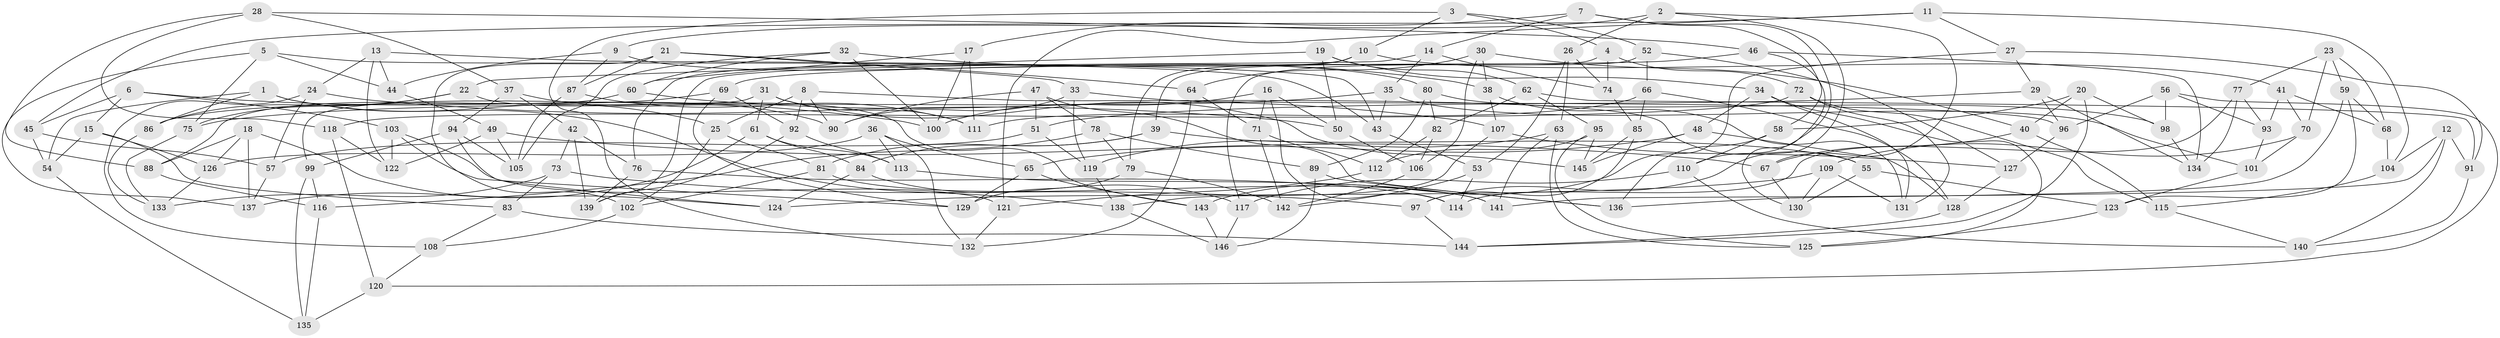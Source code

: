 // Generated by graph-tools (version 1.1) at 2025/50/03/09/25 03:50:54]
// undirected, 146 vertices, 292 edges
graph export_dot {
graph [start="1"]
  node [color=gray90,style=filled];
  1;
  2;
  3;
  4;
  5;
  6;
  7;
  8;
  9;
  10;
  11;
  12;
  13;
  14;
  15;
  16;
  17;
  18;
  19;
  20;
  21;
  22;
  23;
  24;
  25;
  26;
  27;
  28;
  29;
  30;
  31;
  32;
  33;
  34;
  35;
  36;
  37;
  38;
  39;
  40;
  41;
  42;
  43;
  44;
  45;
  46;
  47;
  48;
  49;
  50;
  51;
  52;
  53;
  54;
  55;
  56;
  57;
  58;
  59;
  60;
  61;
  62;
  63;
  64;
  65;
  66;
  67;
  68;
  69;
  70;
  71;
  72;
  73;
  74;
  75;
  76;
  77;
  78;
  79;
  80;
  81;
  82;
  83;
  84;
  85;
  86;
  87;
  88;
  89;
  90;
  91;
  92;
  93;
  94;
  95;
  96;
  97;
  98;
  99;
  100;
  101;
  102;
  103;
  104;
  105;
  106;
  107;
  108;
  109;
  110;
  111;
  112;
  113;
  114;
  115;
  116;
  117;
  118;
  119;
  120;
  121;
  122;
  123;
  124;
  125;
  126;
  127;
  128;
  129;
  130;
  131;
  132;
  133;
  134;
  135;
  136;
  137;
  138;
  139;
  140;
  141;
  142;
  143;
  144;
  145;
  146;
  1 -- 138;
  1 -- 54;
  1 -- 25;
  1 -- 86;
  2 -- 97;
  2 -- 9;
  2 -- 67;
  2 -- 26;
  3 -- 10;
  3 -- 132;
  3 -- 52;
  3 -- 4;
  4 -- 72;
  4 -- 74;
  4 -- 39;
  5 -- 44;
  5 -- 75;
  5 -- 137;
  5 -- 43;
  6 -- 15;
  6 -- 103;
  6 -- 45;
  6 -- 100;
  7 -- 14;
  7 -- 110;
  7 -- 17;
  7 -- 58;
  8 -- 25;
  8 -- 92;
  8 -- 90;
  8 -- 55;
  9 -- 80;
  9 -- 44;
  9 -- 87;
  10 -- 76;
  10 -- 79;
  10 -- 41;
  11 -- 45;
  11 -- 104;
  11 -- 121;
  11 -- 27;
  12 -- 104;
  12 -- 91;
  12 -- 141;
  12 -- 140;
  13 -- 44;
  13 -- 122;
  13 -- 24;
  13 -- 43;
  14 -- 35;
  14 -- 74;
  14 -- 139;
  15 -- 54;
  15 -- 83;
  15 -- 126;
  16 -- 114;
  16 -- 50;
  16 -- 71;
  16 -- 100;
  17 -- 100;
  17 -- 60;
  17 -- 111;
  18 -- 126;
  18 -- 88;
  18 -- 124;
  18 -- 137;
  19 -- 62;
  19 -- 34;
  19 -- 50;
  19 -- 22;
  20 -- 58;
  20 -- 40;
  20 -- 144;
  20 -- 98;
  21 -- 64;
  21 -- 33;
  21 -- 102;
  21 -- 87;
  22 -- 75;
  22 -- 143;
  22 -- 86;
  23 -- 59;
  23 -- 70;
  23 -- 77;
  23 -- 68;
  24 -- 108;
  24 -- 57;
  24 -- 50;
  25 -- 81;
  25 -- 102;
  26 -- 74;
  26 -- 63;
  26 -- 53;
  27 -- 143;
  27 -- 91;
  27 -- 29;
  28 -- 46;
  28 -- 88;
  28 -- 118;
  28 -- 37;
  29 -- 134;
  29 -- 96;
  29 -- 51;
  30 -- 106;
  30 -- 64;
  30 -- 38;
  30 -- 40;
  31 -- 61;
  31 -- 145;
  31 -- 111;
  31 -- 99;
  32 -- 38;
  32 -- 100;
  32 -- 105;
  32 -- 60;
  33 -- 119;
  33 -- 90;
  33 -- 96;
  34 -- 131;
  34 -- 48;
  34 -- 125;
  35 -- 43;
  35 -- 101;
  35 -- 75;
  36 -- 132;
  36 -- 113;
  36 -- 65;
  36 -- 126;
  37 -- 90;
  37 -- 94;
  37 -- 42;
  38 -- 131;
  38 -- 107;
  39 -- 55;
  39 -- 81;
  39 -- 84;
  40 -- 67;
  40 -- 115;
  41 -- 70;
  41 -- 93;
  41 -- 68;
  42 -- 76;
  42 -- 139;
  42 -- 73;
  43 -- 53;
  44 -- 49;
  45 -- 54;
  45 -- 57;
  46 -- 130;
  46 -- 69;
  46 -- 134;
  47 -- 90;
  47 -- 78;
  47 -- 51;
  47 -- 136;
  48 -- 65;
  48 -- 128;
  48 -- 145;
  49 -- 105;
  49 -- 67;
  49 -- 122;
  50 -- 106;
  51 -- 119;
  51 -- 57;
  52 -- 127;
  52 -- 117;
  52 -- 66;
  53 -- 114;
  53 -- 142;
  54 -- 135;
  55 -- 130;
  55 -- 123;
  56 -- 120;
  56 -- 96;
  56 -- 93;
  56 -- 98;
  57 -- 137;
  58 -- 136;
  58 -- 110;
  59 -- 136;
  59 -- 68;
  59 -- 123;
  60 -- 107;
  60 -- 88;
  61 -- 113;
  61 -- 84;
  61 -- 137;
  62 -- 95;
  62 -- 91;
  62 -- 82;
  63 -- 141;
  63 -- 125;
  63 -- 119;
  64 -- 71;
  64 -- 132;
  65 -- 143;
  65 -- 129;
  66 -- 128;
  66 -- 85;
  66 -- 111;
  67 -- 130;
  68 -- 104;
  69 -- 129;
  69 -- 92;
  69 -- 86;
  70 -- 109;
  70 -- 101;
  71 -- 112;
  71 -- 142;
  72 -- 131;
  72 -- 115;
  72 -- 118;
  73 -- 97;
  73 -- 83;
  73 -- 133;
  74 -- 85;
  75 -- 133;
  76 -- 139;
  76 -- 114;
  77 -- 114;
  77 -- 134;
  77 -- 93;
  78 -- 116;
  78 -- 89;
  78 -- 79;
  79 -- 142;
  79 -- 129;
  80 -- 98;
  80 -- 82;
  80 -- 89;
  81 -- 141;
  81 -- 102;
  82 -- 106;
  82 -- 112;
  83 -- 144;
  83 -- 108;
  84 -- 124;
  84 -- 117;
  85 -- 145;
  85 -- 97;
  86 -- 133;
  87 -- 111;
  87 -- 105;
  88 -- 116;
  89 -- 146;
  89 -- 136;
  91 -- 140;
  92 -- 139;
  92 -- 113;
  93 -- 101;
  94 -- 124;
  94 -- 99;
  94 -- 105;
  95 -- 112;
  95 -- 145;
  95 -- 125;
  96 -- 127;
  97 -- 144;
  98 -- 134;
  99 -- 135;
  99 -- 116;
  101 -- 123;
  102 -- 108;
  103 -- 121;
  103 -- 129;
  103 -- 122;
  104 -- 115;
  106 -- 142;
  107 -- 138;
  107 -- 127;
  108 -- 120;
  109 -- 130;
  109 -- 124;
  109 -- 131;
  110 -- 140;
  110 -- 117;
  112 -- 121;
  113 -- 141;
  115 -- 140;
  116 -- 135;
  117 -- 146;
  118 -- 120;
  118 -- 122;
  119 -- 138;
  120 -- 135;
  121 -- 132;
  123 -- 125;
  126 -- 133;
  127 -- 128;
  128 -- 144;
  138 -- 146;
  143 -- 146;
}
